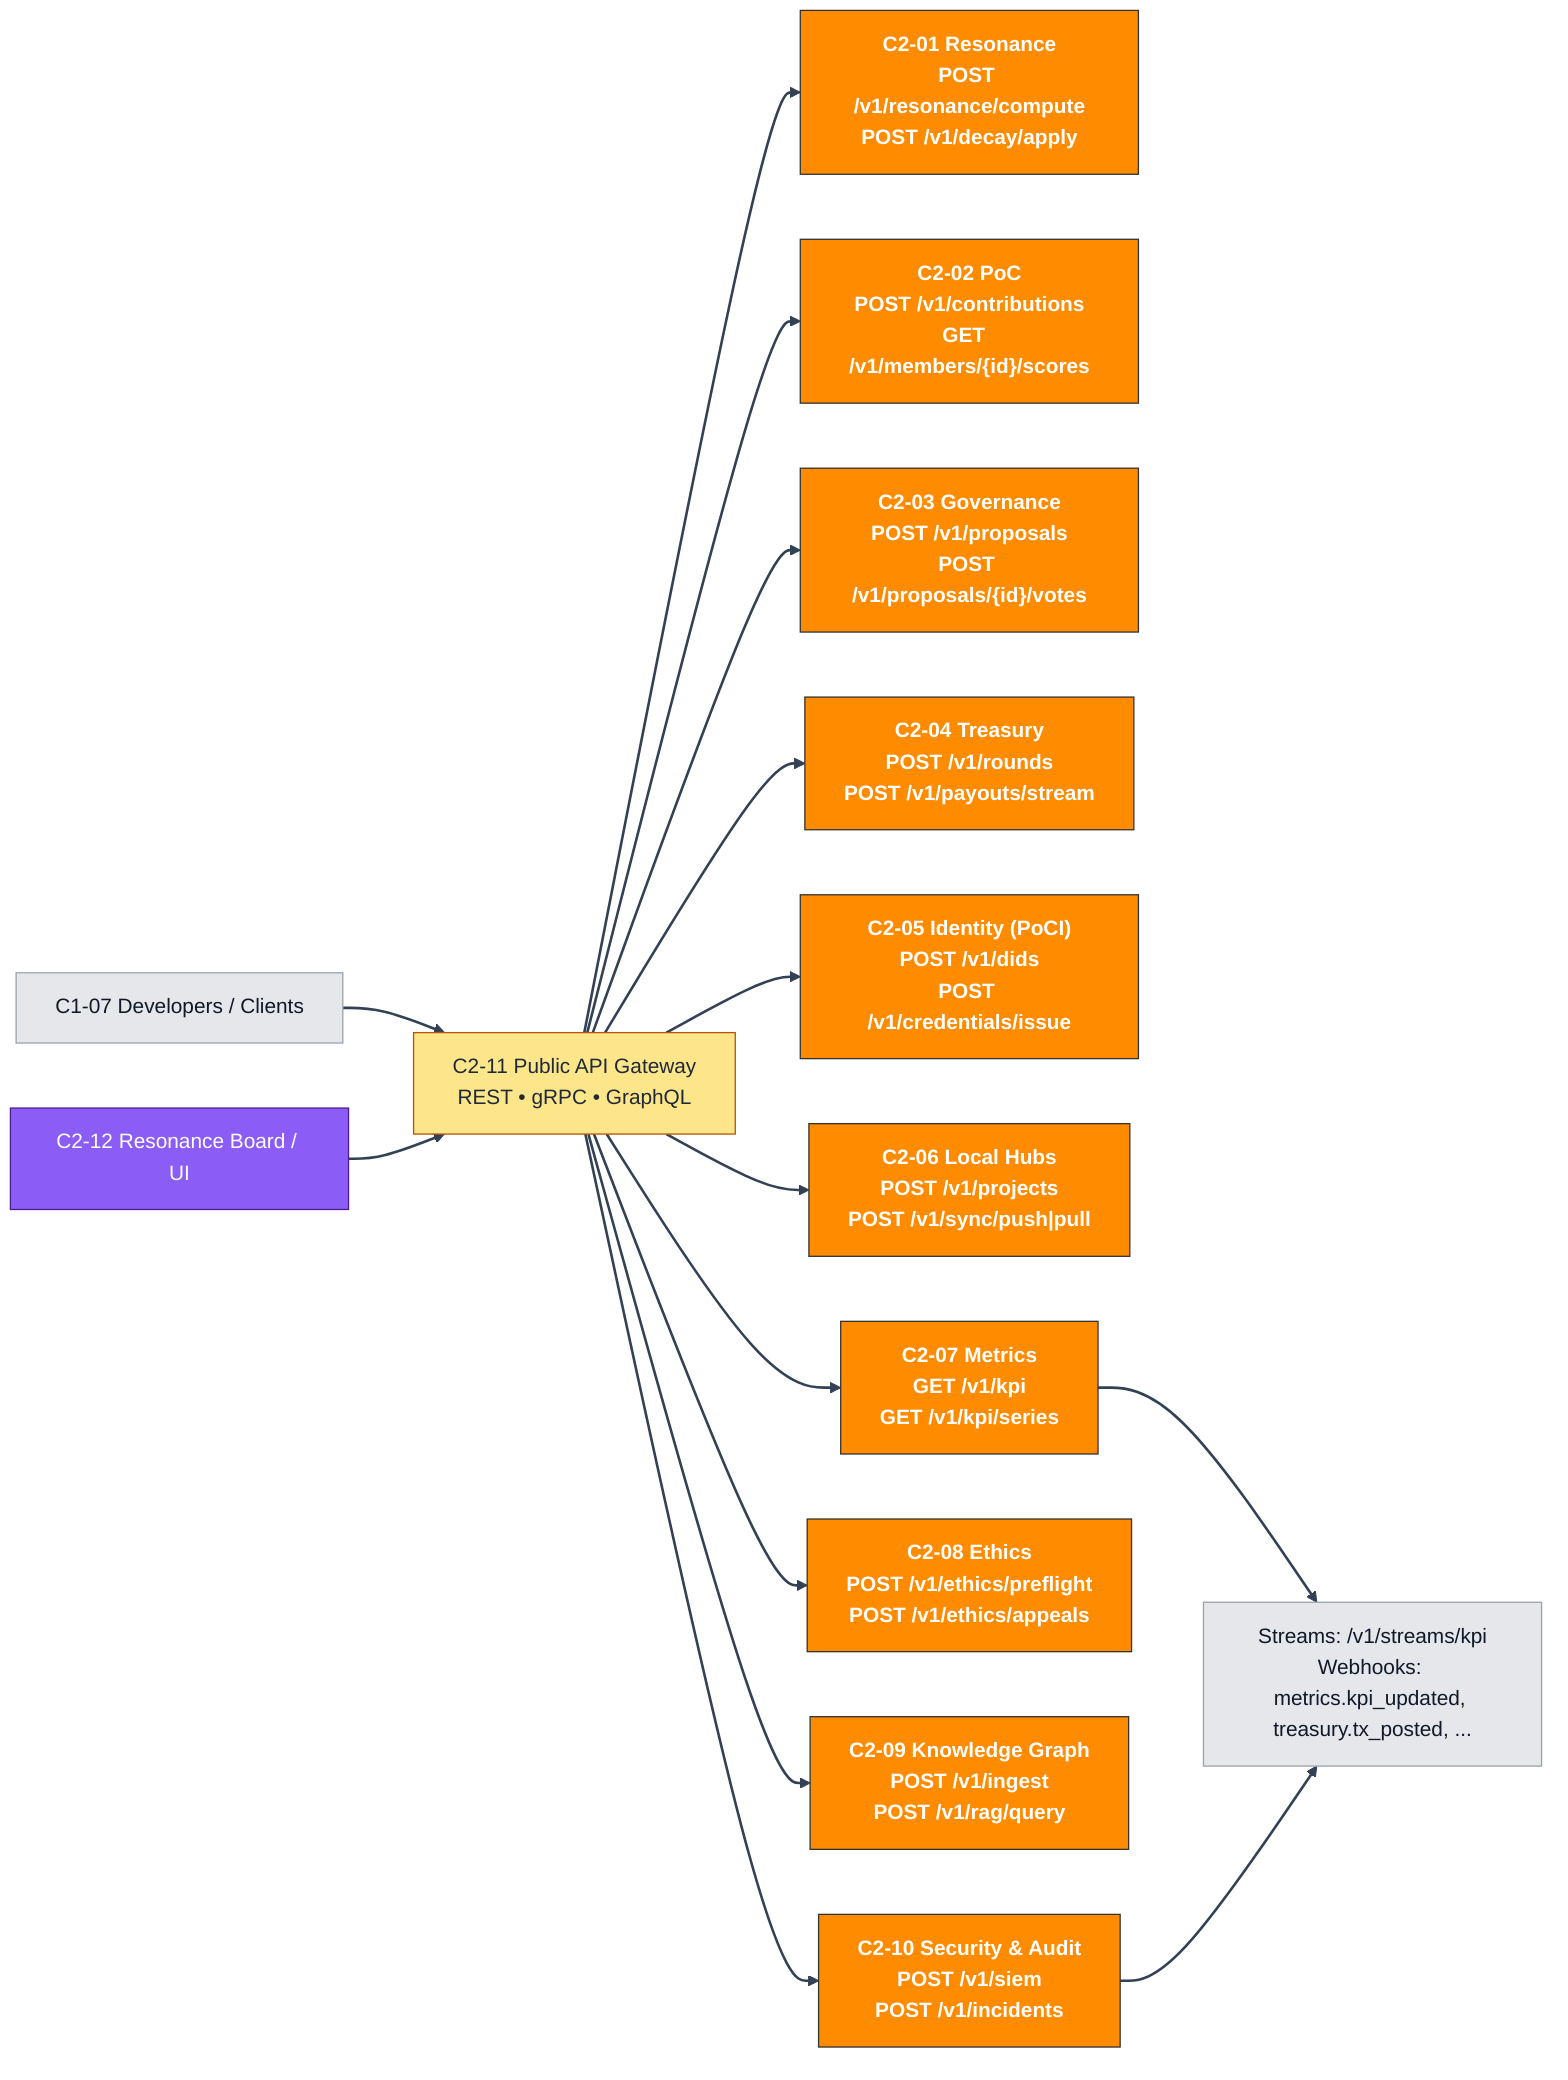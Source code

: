 flowchart LR
  %% Styles
  classDef container fill:#ff8b00,stroke:#333,color:#fff,font-weight:bold;
  classDef control fill:#fde68a,stroke:#b45309,color:#1f2937;
  classDef ui fill:#8b5cf6,stroke:#4c1d95,color:#ffffff;
  classDef ext fill:#e5e7eb,stroke:#9ca3af,color:#111827;
  linkStyle default stroke:#334155,stroke-width:2px;

  %% Access
  DEV["C1-07 Developers / Clients"]:::ext
  UI["C2-12 Resonance Board / UI"]:::ui
  API["C2-11 Public API Gateway\nREST • gRPC • GraphQL"]:::control

  %% Core services
  RS["C2-01 Resonance\nPOST /v1/resonance/compute\nPOST /v1/decay/apply"]:::container
  POC["C2-02 PoC\nPOST /v1/contributions\nGET  /v1/members/{id}/scores"]:::container
  GOV["C2-03 Governance\nPOST /v1/proposals\nPOST /v1/proposals/{id}/votes"]:::container
  TRE["C2-04 Treasury\nPOST /v1/rounds\nPOST /v1/payouts/stream"]:::container
  ID["C2-05 Identity (PoCI)\nPOST /v1/dids\nPOST /v1/credentials/issue"]:::container
  HUB["C2-06 Local Hubs\nPOST /v1/projects\nPOST /v1/sync/push|pull"]:::container
  MET["C2-07 Metrics\nGET /v1/kpi\nGET /v1/kpi/series"]:::container
  ETH["C2-08 Ethics\nPOST /v1/ethics/preflight\nPOST /v1/ethics/appeals"]:::container
  KG["C2-09 Knowledge Graph\nPOST /v1/ingest\nPOST /v1/rag/query"]:::container
  SEC["C2-10 Security & Audit\nPOST /v1/siem\nPOST /v1/incidents"]:::container

  %% Streams / Webhooks (read-side cues)
  SSE["Streams: /v1/streams/kpi\nWebhooks: metrics.kpi_updated, treasury.tx_posted, ..."]:::ext

  %% Edges
  DEV --> API
  UI --> API
  API --> RS
  API --> POC
  API --> GOV
  API --> TRE
  API --> ID
  API --> HUB
  API --> MET
  API --> ETH
  API --> KG
  API --> SEC
  MET --> SSE
  SEC --> SSE